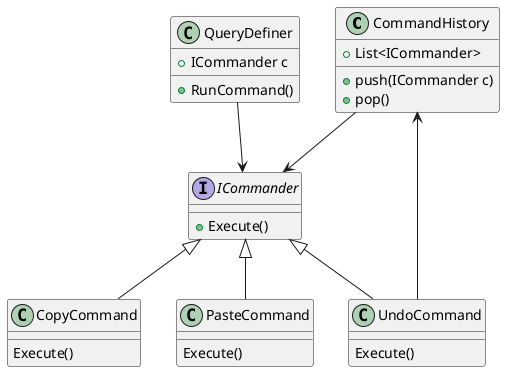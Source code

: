 @startuml ClassDiagram
class CommandHistory{
    +List<ICommander>
    +push(ICommander c)
    +pop()
}
class QueryDefiner{
    +ICommander c
    +RunCommand()
}
interface ICommander{
    +Execute()
}
class CopyCommand{
    Execute()
}
class PasteCommand{
    Execute()
}
class UndoCommand{
    Execute()
}
CommandHistory --> ICommander
QueryDefiner --> ICommander
ICommander <|-- CopyCommand
ICommander <|-- PasteCommand
ICommander <|-- UndoCommand
UndoCommand --> CommandHistory
@enduml